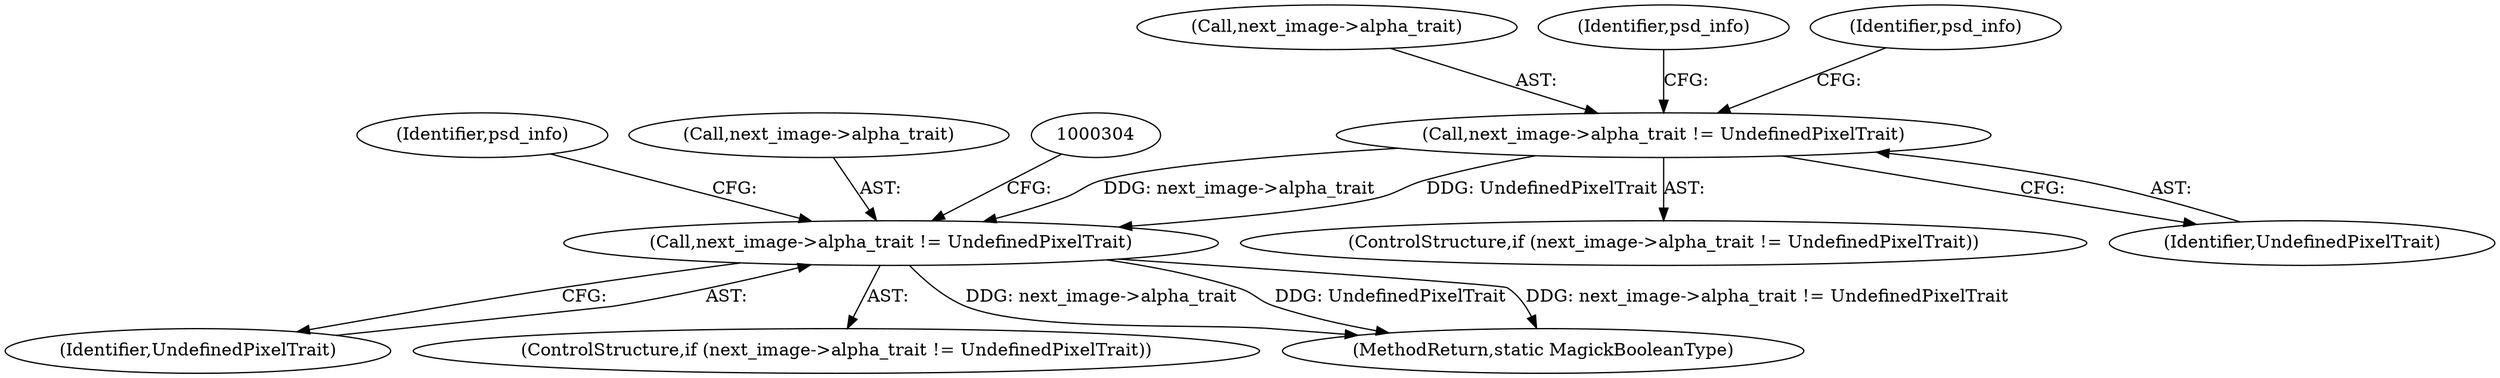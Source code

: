digraph "0_ImageMagick_6f1879d498bcc5cce12fe0c5decb8dbc0f608e5d@pointer" {
"1000266" [label="(Call,next_image->alpha_trait != UndefinedPixelTrait)"];
"1000289" [label="(Call,next_image->alpha_trait != UndefinedPixelTrait)"];
"1000295" [label="(Identifier,psd_info)"];
"1000293" [label="(Identifier,UndefinedPixelTrait)"];
"1000288" [label="(ControlStructure,if (next_image->alpha_trait != UndefinedPixelTrait))"];
"1000267" [label="(Call,next_image->alpha_trait)"];
"1000511" [label="(MethodReturn,static MagickBooleanType)"];
"1000289" [label="(Call,next_image->alpha_trait != UndefinedPixelTrait)"];
"1000280" [label="(Identifier,psd_info)"];
"1000265" [label="(ControlStructure,if (next_image->alpha_trait != UndefinedPixelTrait))"];
"1000290" [label="(Call,next_image->alpha_trait)"];
"1000270" [label="(Identifier,UndefinedPixelTrait)"];
"1000266" [label="(Call,next_image->alpha_trait != UndefinedPixelTrait)"];
"1000272" [label="(Identifier,psd_info)"];
"1000266" -> "1000265"  [label="AST: "];
"1000266" -> "1000270"  [label="CFG: "];
"1000267" -> "1000266"  [label="AST: "];
"1000270" -> "1000266"  [label="AST: "];
"1000272" -> "1000266"  [label="CFG: "];
"1000280" -> "1000266"  [label="CFG: "];
"1000266" -> "1000289"  [label="DDG: next_image->alpha_trait"];
"1000266" -> "1000289"  [label="DDG: UndefinedPixelTrait"];
"1000289" -> "1000288"  [label="AST: "];
"1000289" -> "1000293"  [label="CFG: "];
"1000290" -> "1000289"  [label="AST: "];
"1000293" -> "1000289"  [label="AST: "];
"1000295" -> "1000289"  [label="CFG: "];
"1000304" -> "1000289"  [label="CFG: "];
"1000289" -> "1000511"  [label="DDG: next_image->alpha_trait"];
"1000289" -> "1000511"  [label="DDG: UndefinedPixelTrait"];
"1000289" -> "1000511"  [label="DDG: next_image->alpha_trait != UndefinedPixelTrait"];
}
